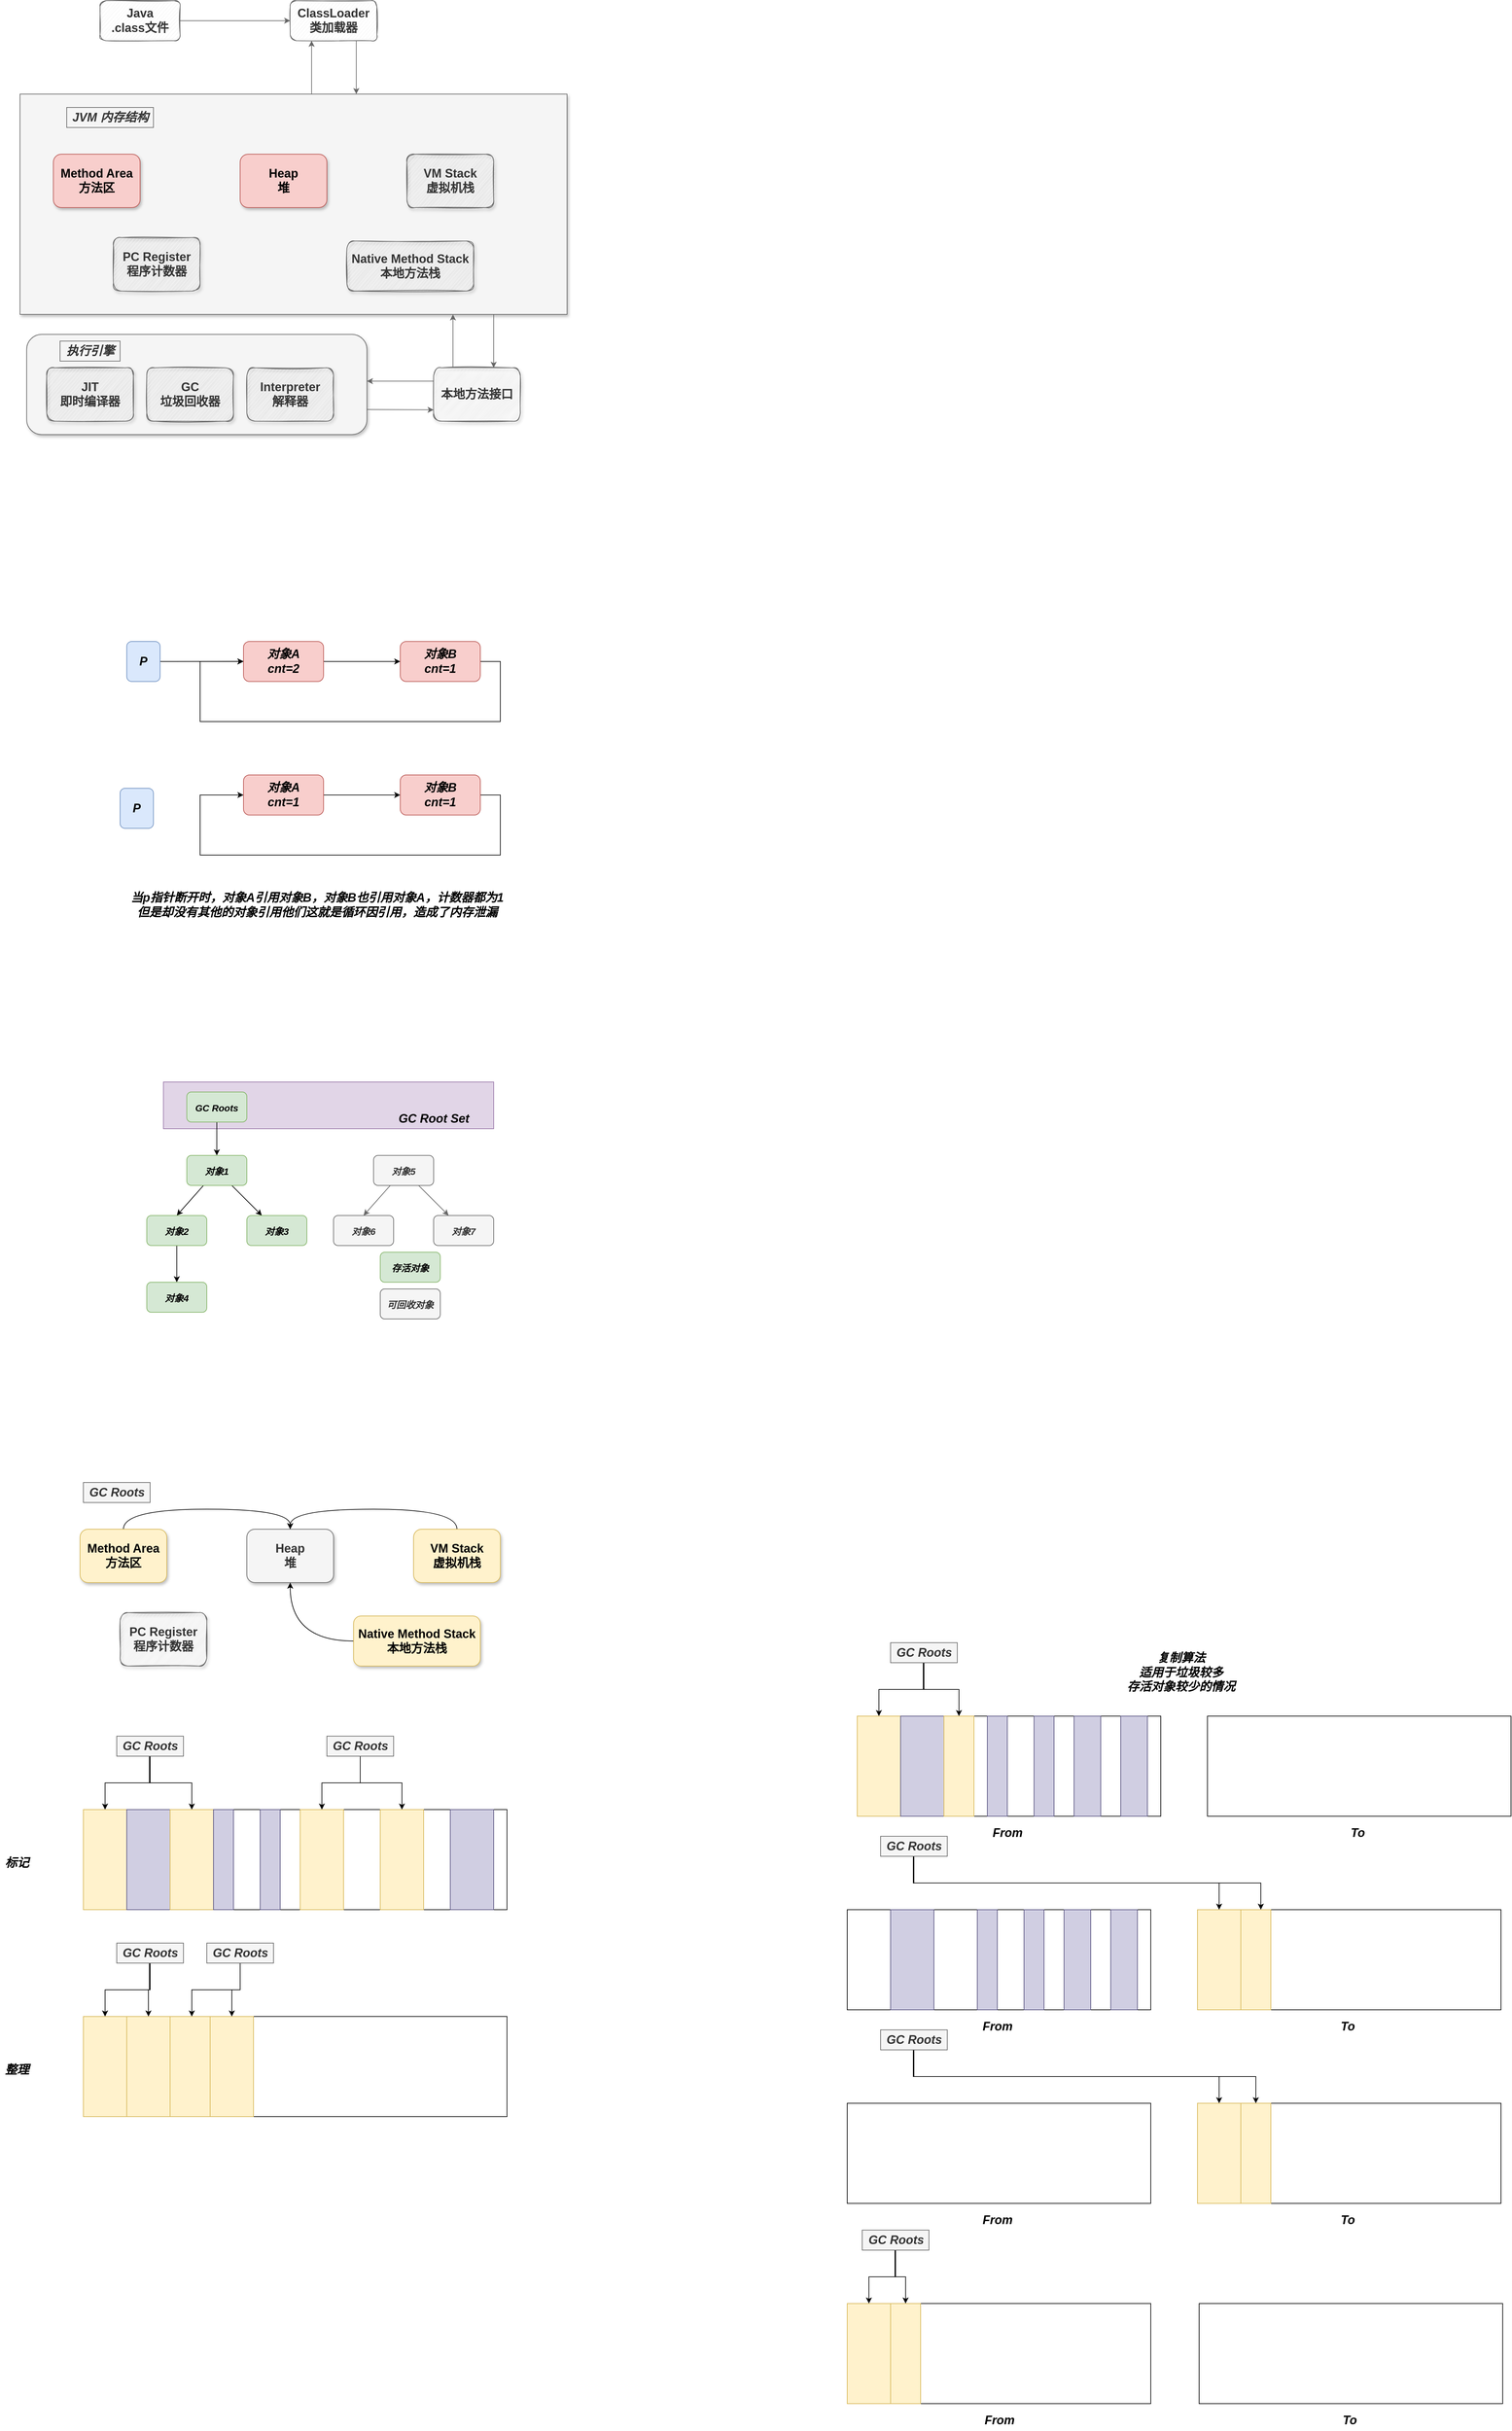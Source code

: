 <mxfile version="19.0.3" type="github">
  <diagram id="8h3l6JmPsTgKqjKdvGu1" name="Page-1">
    <mxGraphModel dx="3160" dy="1693" grid="1" gridSize="10" guides="1" tooltips="1" connect="1" arrows="1" fold="1" page="1" pageScale="1" pageWidth="2339" pageHeight="3300" math="0" shadow="0">
      <root>
        <mxCell id="0" />
        <mxCell id="1" parent="0" />
        <mxCell id="deBcPr4J8Tzdj9g3bw6M-156" value="" style="rounded=0;whiteSpace=wrap;html=1;sketch=0;fontSize=14;" vertex="1" parent="1">
          <mxGeometry x="1955" y="2940" width="455" height="150" as="geometry" />
        </mxCell>
        <mxCell id="ZQUlif8Db56IZMJPdO7F-18" style="edgeStyle=orthogonalEdgeStyle;rounded=0;orthogonalLoop=1;jettySize=auto;html=1;fontSize=18;fillColor=#f5f5f5;strokeColor=#666666;" parent="1" source="ZQUlif8Db56IZMJPdO7F-1" target="ZQUlif8Db56IZMJPdO7F-3" edge="1">
          <mxGeometry relative="1" as="geometry" />
        </mxCell>
        <mxCell id="ZQUlif8Db56IZMJPdO7F-1" value="&lt;b&gt;&lt;font style=&quot;font-size: 18px;&quot;&gt;Java&lt;br&gt;.class文件&lt;/font&gt;&lt;/b&gt;" style="rounded=1;whiteSpace=wrap;html=1;fillColor=#f5f5f5;strokeColor=#666666;sketch=1;fontColor=#333333;" parent="1" vertex="1">
          <mxGeometry x="310" y="80" width="120" height="60" as="geometry" />
        </mxCell>
        <mxCell id="ZQUlif8Db56IZMJPdO7F-3" value="&lt;b&gt;ClassLoader&lt;br&gt;类加载器&lt;/b&gt;" style="rounded=1;whiteSpace=wrap;html=1;sketch=1;fontSize=18;fillColor=#f5f5f5;strokeColor=#666666;fontColor=#333333;" parent="1" vertex="1">
          <mxGeometry x="595" y="80" width="130" height="60" as="geometry" />
        </mxCell>
        <mxCell id="ZQUlif8Db56IZMJPdO7F-5" value="" style="rounded=0;whiteSpace=wrap;html=1;sketch=0;fontSize=18;shadow=1;fillColor=#f5f5f5;strokeColor=#666666;fontColor=#333333;" parent="1" vertex="1">
          <mxGeometry x="190" y="220" width="820" height="330" as="geometry" />
        </mxCell>
        <mxCell id="ZQUlif8Db56IZMJPdO7F-7" value="&lt;b&gt;Method Area&lt;br&gt;方法区&lt;/b&gt;" style="rounded=1;whiteSpace=wrap;html=1;shadow=1;sketch=0;fontSize=18;fillColor=#f8cecc;strokeColor=#b85450;" parent="1" vertex="1">
          <mxGeometry x="240" y="310" width="130" height="80" as="geometry" />
        </mxCell>
        <mxCell id="ZQUlif8Db56IZMJPdO7F-8" value="&lt;b&gt;Heap&lt;br&gt;堆&lt;/b&gt;" style="rounded=1;whiteSpace=wrap;html=1;shadow=1;sketch=0;fontSize=18;fillColor=#f8cecc;strokeColor=#b85450;" parent="1" vertex="1">
          <mxGeometry x="520" y="310" width="130" height="80" as="geometry" />
        </mxCell>
        <mxCell id="ZQUlif8Db56IZMJPdO7F-9" value="&lt;b&gt;VM Stack&lt;br&gt;虚拟机栈&lt;/b&gt;" style="rounded=1;whiteSpace=wrap;html=1;shadow=1;sketch=1;fontSize=18;fillColor=#f5f5f5;strokeColor=#666666;fontColor=#333333;" parent="1" vertex="1">
          <mxGeometry x="770" y="310" width="130" height="80" as="geometry" />
        </mxCell>
        <mxCell id="ZQUlif8Db56IZMJPdO7F-10" value="&lt;b&gt;Native Method Stack&lt;br&gt;本地方法栈&lt;/b&gt;" style="rounded=1;whiteSpace=wrap;html=1;shadow=1;sketch=1;fontSize=18;fillColor=#f5f5f5;strokeColor=#666666;fontColor=#333333;" parent="1" vertex="1">
          <mxGeometry x="680" y="440" width="190" height="75" as="geometry" />
        </mxCell>
        <mxCell id="ZQUlif8Db56IZMJPdO7F-11" value="&lt;b&gt;PC Register&lt;br&gt;程序计数器&lt;/b&gt;" style="rounded=1;whiteSpace=wrap;html=1;shadow=1;sketch=1;fontSize=18;fillColor=#f5f5f5;strokeColor=#666666;fontColor=#333333;" parent="1" vertex="1">
          <mxGeometry x="330" y="435" width="130" height="80" as="geometry" />
        </mxCell>
        <mxCell id="ZQUlif8Db56IZMJPdO7F-12" value="&lt;b&gt;&lt;i&gt;JVM 内存结构&lt;/i&gt;&lt;/b&gt;" style="text;html=1;align=center;verticalAlign=middle;resizable=0;points=[];autosize=1;strokeColor=#666666;fillColor=#f5f5f5;fontSize=18;fontColor=#333333;" parent="1" vertex="1">
          <mxGeometry x="260" y="240" width="130" height="30" as="geometry" />
        </mxCell>
        <mxCell id="ZQUlif8Db56IZMJPdO7F-19" value="" style="rounded=1;whiteSpace=wrap;html=1;shadow=1;sketch=0;fontSize=18;fillColor=#f5f5f5;strokeColor=#666666;fontColor=#333333;" parent="1" vertex="1">
          <mxGeometry x="200" y="580" width="510" height="150" as="geometry" />
        </mxCell>
        <mxCell id="ZQUlif8Db56IZMJPdO7F-20" value="&lt;b&gt;JIT&lt;br&gt;即时编译器&lt;/b&gt;" style="rounded=1;whiteSpace=wrap;html=1;shadow=1;sketch=1;fontSize=18;fillColor=#f5f5f5;strokeColor=#666666;fontColor=#333333;" parent="1" vertex="1">
          <mxGeometry x="230" y="630" width="130" height="80" as="geometry" />
        </mxCell>
        <mxCell id="ZQUlif8Db56IZMJPdO7F-21" value="&lt;b&gt;GC&lt;br&gt;垃圾回收器&lt;/b&gt;" style="rounded=1;whiteSpace=wrap;html=1;shadow=1;sketch=1;fontSize=18;fillColor=#f5f5f5;strokeColor=#666666;fontColor=#333333;" parent="1" vertex="1">
          <mxGeometry x="380" y="630" width="130" height="80" as="geometry" />
        </mxCell>
        <mxCell id="ZQUlif8Db56IZMJPdO7F-22" value="&lt;b&gt;Interpreter&lt;br&gt;解释器&lt;/b&gt;" style="rounded=1;whiteSpace=wrap;html=1;shadow=1;sketch=1;fontSize=18;fillColor=#f5f5f5;strokeColor=#666666;fontColor=#333333;" parent="1" vertex="1">
          <mxGeometry x="530" y="630" width="130" height="80" as="geometry" />
        </mxCell>
        <mxCell id="ZQUlif8Db56IZMJPdO7F-24" value="&lt;b&gt;&lt;i&gt;执行引擎&lt;/i&gt;&lt;/b&gt;" style="text;html=1;align=center;verticalAlign=middle;resizable=0;points=[];autosize=1;strokeColor=#666666;fillColor=#f5f5f5;fontSize=18;fontColor=#333333;" parent="1" vertex="1">
          <mxGeometry x="250" y="590" width="90" height="30" as="geometry" />
        </mxCell>
        <mxCell id="ZQUlif8Db56IZMJPdO7F-25" value="&lt;b&gt;本地方法接口&lt;/b&gt;" style="rounded=1;whiteSpace=wrap;html=1;shadow=1;sketch=1;fontSize=18;fillColor=#f5f5f5;strokeColor=#666666;fontColor=#333333;" parent="1" vertex="1">
          <mxGeometry x="810" y="630" width="130" height="80" as="geometry" />
        </mxCell>
        <mxCell id="ZQUlif8Db56IZMJPdO7F-28" value="" style="endArrow=classic;html=1;rounded=0;fontSize=18;fillColor=#f5f5f5;strokeColor=#666666;" parent="1" edge="1">
          <mxGeometry width="50" height="50" relative="1" as="geometry">
            <mxPoint x="839" y="630" as="sourcePoint" />
            <mxPoint x="839" y="550" as="targetPoint" />
          </mxGeometry>
        </mxCell>
        <mxCell id="ZQUlif8Db56IZMJPdO7F-29" value="" style="endArrow=none;html=1;rounded=0;fontSize=18;startArrow=classic;startFill=1;endFill=0;fillColor=#f5f5f5;strokeColor=#666666;" parent="1" edge="1">
          <mxGeometry width="50" height="50" relative="1" as="geometry">
            <mxPoint x="900" y="630" as="sourcePoint" />
            <mxPoint x="900" y="550" as="targetPoint" />
          </mxGeometry>
        </mxCell>
        <mxCell id="ZQUlif8Db56IZMJPdO7F-32" value="" style="endArrow=classic;html=1;rounded=0;fontSize=18;fillColor=#f5f5f5;strokeColor=#666666;" parent="1" edge="1">
          <mxGeometry width="50" height="50" relative="1" as="geometry">
            <mxPoint x="627.09" y="220" as="sourcePoint" />
            <mxPoint x="627.09" y="140" as="targetPoint" />
          </mxGeometry>
        </mxCell>
        <mxCell id="ZQUlif8Db56IZMJPdO7F-33" value="" style="endArrow=none;html=1;rounded=0;fontSize=18;startArrow=classic;startFill=1;endFill=0;fillColor=#f5f5f5;strokeColor=#666666;" parent="1" edge="1">
          <mxGeometry width="50" height="50" relative="1" as="geometry">
            <mxPoint x="694.09" y="220" as="sourcePoint" />
            <mxPoint x="694.09" y="140" as="targetPoint" />
          </mxGeometry>
        </mxCell>
        <mxCell id="ZQUlif8Db56IZMJPdO7F-34" value="" style="endArrow=classic;html=1;rounded=0;fontSize=18;exitX=0;exitY=0.25;exitDx=0;exitDy=0;fillColor=#f5f5f5;strokeColor=#666666;" parent="1" source="ZQUlif8Db56IZMJPdO7F-25" edge="1">
          <mxGeometry width="50" height="50" relative="1" as="geometry">
            <mxPoint x="789" y="650" as="sourcePoint" />
            <mxPoint x="710" y="650" as="targetPoint" />
          </mxGeometry>
        </mxCell>
        <mxCell id="ZQUlif8Db56IZMJPdO7F-35" value="" style="endArrow=none;html=1;rounded=0;fontSize=18;startArrow=classic;startFill=1;endFill=0;entryX=1;entryY=0.75;entryDx=0;entryDy=0;fillColor=#f5f5f5;strokeColor=#666666;" parent="1" target="ZQUlif8Db56IZMJPdO7F-19" edge="1">
          <mxGeometry width="50" height="50" relative="1" as="geometry">
            <mxPoint x="810" y="693" as="sourcePoint" />
            <mxPoint x="770" y="710" as="targetPoint" />
          </mxGeometry>
        </mxCell>
        <mxCell id="deBcPr4J8Tzdj9g3bw6M-3" style="edgeStyle=orthogonalEdgeStyle;rounded=0;orthogonalLoop=1;jettySize=auto;html=1;fontSize=18;" edge="1" parent="1" source="deBcPr4J8Tzdj9g3bw6M-1" target="deBcPr4J8Tzdj9g3bw6M-2">
          <mxGeometry relative="1" as="geometry" />
        </mxCell>
        <mxCell id="deBcPr4J8Tzdj9g3bw6M-1" value="&lt;b&gt;&lt;i&gt;&lt;font style=&quot;font-size: 18px;&quot;&gt;对象A&lt;br&gt;cnt=2&lt;br&gt;&lt;/font&gt;&lt;/i&gt;&lt;/b&gt;" style="rounded=1;whiteSpace=wrap;html=1;sketch=0;fillColor=#f8cecc;strokeColor=#b85450;" vertex="1" parent="1">
          <mxGeometry x="525" y="1040" width="120" height="60" as="geometry" />
        </mxCell>
        <mxCell id="deBcPr4J8Tzdj9g3bw6M-5" style="edgeStyle=orthogonalEdgeStyle;rounded=0;orthogonalLoop=1;jettySize=auto;html=1;entryX=0;entryY=0.5;entryDx=0;entryDy=0;fontSize=18;" edge="1" parent="1" source="deBcPr4J8Tzdj9g3bw6M-2" target="deBcPr4J8Tzdj9g3bw6M-1">
          <mxGeometry relative="1" as="geometry">
            <Array as="points">
              <mxPoint x="910" y="1070" />
              <mxPoint x="910" y="1160" />
              <mxPoint x="460" y="1160" />
              <mxPoint x="460" y="1070" />
            </Array>
          </mxGeometry>
        </mxCell>
        <mxCell id="deBcPr4J8Tzdj9g3bw6M-2" value="&lt;b&gt;&lt;i&gt;&lt;font style=&quot;font-size: 18px;&quot;&gt;对象B&lt;br&gt;cnt=1&lt;br&gt;&lt;/font&gt;&lt;/i&gt;&lt;/b&gt;" style="rounded=1;whiteSpace=wrap;html=1;sketch=0;fillColor=#f8cecc;strokeColor=#b85450;" vertex="1" parent="1">
          <mxGeometry x="760" y="1040" width="120" height="60" as="geometry" />
        </mxCell>
        <mxCell id="deBcPr4J8Tzdj9g3bw6M-6" value="" style="endArrow=classic;html=1;rounded=0;fontSize=18;" edge="1" parent="1">
          <mxGeometry width="50" height="50" relative="1" as="geometry">
            <mxPoint x="400" y="1070" as="sourcePoint" />
            <mxPoint x="525" y="1069.9" as="targetPoint" />
          </mxGeometry>
        </mxCell>
        <mxCell id="deBcPr4J8Tzdj9g3bw6M-7" value="&lt;b&gt;&lt;i&gt;P&lt;/i&gt;&lt;/b&gt;" style="rounded=1;whiteSpace=wrap;html=1;sketch=0;fontSize=18;fillColor=#dae8fc;strokeColor=#6c8ebf;" vertex="1" parent="1">
          <mxGeometry x="350" y="1040" width="50" height="60" as="geometry" />
        </mxCell>
        <mxCell id="deBcPr4J8Tzdj9g3bw6M-8" style="edgeStyle=orthogonalEdgeStyle;rounded=0;orthogonalLoop=1;jettySize=auto;html=1;fontSize=18;" edge="1" parent="1" source="deBcPr4J8Tzdj9g3bw6M-9" target="deBcPr4J8Tzdj9g3bw6M-11">
          <mxGeometry relative="1" as="geometry" />
        </mxCell>
        <mxCell id="deBcPr4J8Tzdj9g3bw6M-9" value="&lt;b&gt;&lt;i&gt;&lt;font style=&quot;font-size: 18px;&quot;&gt;对象A&lt;br&gt;cnt=1&lt;br&gt;&lt;/font&gt;&lt;/i&gt;&lt;/b&gt;" style="rounded=1;whiteSpace=wrap;html=1;sketch=0;fillColor=#f8cecc;strokeColor=#b85450;" vertex="1" parent="1">
          <mxGeometry x="525" y="1240" width="120" height="60" as="geometry" />
        </mxCell>
        <mxCell id="deBcPr4J8Tzdj9g3bw6M-10" style="edgeStyle=orthogonalEdgeStyle;rounded=0;orthogonalLoop=1;jettySize=auto;html=1;entryX=0;entryY=0.5;entryDx=0;entryDy=0;fontSize=18;" edge="1" parent="1" source="deBcPr4J8Tzdj9g3bw6M-11" target="deBcPr4J8Tzdj9g3bw6M-9">
          <mxGeometry relative="1" as="geometry">
            <Array as="points">
              <mxPoint x="910" y="1270" />
              <mxPoint x="910" y="1360" />
              <mxPoint x="460" y="1360" />
              <mxPoint x="460" y="1270" />
            </Array>
          </mxGeometry>
        </mxCell>
        <mxCell id="deBcPr4J8Tzdj9g3bw6M-11" value="&lt;b&gt;&lt;i&gt;&lt;font style=&quot;font-size: 18px;&quot;&gt;对象B&lt;br&gt;cnt=1&lt;br&gt;&lt;/font&gt;&lt;/i&gt;&lt;/b&gt;" style="rounded=1;whiteSpace=wrap;html=1;sketch=0;fillColor=#f8cecc;strokeColor=#b85450;" vertex="1" parent="1">
          <mxGeometry x="760" y="1240" width="120" height="60" as="geometry" />
        </mxCell>
        <mxCell id="deBcPr4J8Tzdj9g3bw6M-14" value="&lt;b&gt;&lt;i&gt;P&lt;/i&gt;&lt;/b&gt;" style="rounded=1;whiteSpace=wrap;html=1;sketch=0;fontSize=18;fillColor=#dae8fc;strokeColor=#6c8ebf;" vertex="1" parent="1">
          <mxGeometry x="340" y="1260" width="50" height="60" as="geometry" />
        </mxCell>
        <mxCell id="deBcPr4J8Tzdj9g3bw6M-15" value="&lt;b&gt;&lt;i&gt;当p指针断开时，对象A引用对象B，对象B也引用对象A，计数器都为1 &lt;br&gt;但是却没有其他的对象引用他们这就是循环因引用，造成了内存泄漏&lt;/i&gt;&lt;/b&gt;" style="text;html=1;align=center;verticalAlign=middle;resizable=0;points=[];autosize=1;strokeColor=none;fillColor=none;fontSize=18;" vertex="1" parent="1">
          <mxGeometry x="350" y="1410" width="570" height="50" as="geometry" />
        </mxCell>
        <mxCell id="deBcPr4J8Tzdj9g3bw6M-16" value="" style="rounded=0;whiteSpace=wrap;html=1;sketch=0;fontSize=18;fillColor=#e1d5e7;strokeColor=#9673a6;" vertex="1" parent="1">
          <mxGeometry x="405" y="1700" width="495" height="70" as="geometry" />
        </mxCell>
        <mxCell id="deBcPr4J8Tzdj9g3bw6M-17" value="&lt;b&gt;&lt;i&gt;GC Root Set&lt;/i&gt;&lt;/b&gt;" style="text;html=1;align=center;verticalAlign=middle;resizable=0;points=[];autosize=1;strokeColor=none;fillColor=none;fontSize=18;" vertex="1" parent="1">
          <mxGeometry x="750" y="1740" width="120" height="30" as="geometry" />
        </mxCell>
        <mxCell id="deBcPr4J8Tzdj9g3bw6M-24" value="" style="edgeStyle=orthogonalEdgeStyle;rounded=0;orthogonalLoop=1;jettySize=auto;html=1;fontSize=14;" edge="1" parent="1" source="deBcPr4J8Tzdj9g3bw6M-18" target="deBcPr4J8Tzdj9g3bw6M-20">
          <mxGeometry relative="1" as="geometry" />
        </mxCell>
        <mxCell id="deBcPr4J8Tzdj9g3bw6M-18" value="&lt;b&gt;&lt;i&gt;&lt;font style=&quot;font-size: 14px;&quot;&gt;GC Roots&lt;/font&gt;&lt;/i&gt;&lt;/b&gt;" style="rounded=1;whiteSpace=wrap;html=1;sketch=0;fontSize=18;fillColor=#d5e8d4;strokeColor=#82b366;" vertex="1" parent="1">
          <mxGeometry x="440" y="1715" width="90" height="45" as="geometry" />
        </mxCell>
        <mxCell id="deBcPr4J8Tzdj9g3bw6M-25" style="rounded=0;orthogonalLoop=1;jettySize=auto;html=1;entryX=0.5;entryY=0;entryDx=0;entryDy=0;fontSize=14;" edge="1" parent="1" source="deBcPr4J8Tzdj9g3bw6M-20" target="deBcPr4J8Tzdj9g3bw6M-21">
          <mxGeometry relative="1" as="geometry" />
        </mxCell>
        <mxCell id="deBcPr4J8Tzdj9g3bw6M-26" style="edgeStyle=none;rounded=0;orthogonalLoop=1;jettySize=auto;html=1;entryX=0.25;entryY=0;entryDx=0;entryDy=0;fontSize=14;" edge="1" parent="1" source="deBcPr4J8Tzdj9g3bw6M-20" target="deBcPr4J8Tzdj9g3bw6M-22">
          <mxGeometry relative="1" as="geometry" />
        </mxCell>
        <mxCell id="deBcPr4J8Tzdj9g3bw6M-20" value="&lt;span style=&quot;font-size: 14px;&quot;&gt;&lt;b&gt;&lt;i&gt;对象1&lt;/i&gt;&lt;/b&gt;&lt;/span&gt;" style="rounded=1;whiteSpace=wrap;html=1;sketch=0;fontSize=18;fillColor=#d5e8d4;strokeColor=#82b366;" vertex="1" parent="1">
          <mxGeometry x="440" y="1810" width="90" height="45" as="geometry" />
        </mxCell>
        <mxCell id="deBcPr4J8Tzdj9g3bw6M-27" value="" style="edgeStyle=none;rounded=0;orthogonalLoop=1;jettySize=auto;html=1;fontSize=14;" edge="1" parent="1" source="deBcPr4J8Tzdj9g3bw6M-21" target="deBcPr4J8Tzdj9g3bw6M-23">
          <mxGeometry relative="1" as="geometry" />
        </mxCell>
        <mxCell id="deBcPr4J8Tzdj9g3bw6M-21" value="&lt;span style=&quot;font-size: 14px;&quot;&gt;&lt;b&gt;&lt;i&gt;对象2&lt;/i&gt;&lt;/b&gt;&lt;/span&gt;" style="rounded=1;whiteSpace=wrap;html=1;sketch=0;fontSize=18;fillColor=#d5e8d4;strokeColor=#82b366;" vertex="1" parent="1">
          <mxGeometry x="380" y="1900" width="90" height="45" as="geometry" />
        </mxCell>
        <mxCell id="deBcPr4J8Tzdj9g3bw6M-22" value="&lt;span style=&quot;font-size: 14px;&quot;&gt;&lt;b&gt;&lt;i&gt;对象3&lt;/i&gt;&lt;/b&gt;&lt;/span&gt;" style="rounded=1;whiteSpace=wrap;html=1;sketch=0;fontSize=18;fillColor=#d5e8d4;strokeColor=#82b366;" vertex="1" parent="1">
          <mxGeometry x="530" y="1900" width="90" height="45" as="geometry" />
        </mxCell>
        <mxCell id="deBcPr4J8Tzdj9g3bw6M-23" value="&lt;span style=&quot;font-size: 14px;&quot;&gt;&lt;b&gt;&lt;i&gt;对象4&lt;/i&gt;&lt;/b&gt;&lt;/span&gt;" style="rounded=1;whiteSpace=wrap;html=1;sketch=0;fontSize=18;fillColor=#d5e8d4;strokeColor=#82b366;" vertex="1" parent="1">
          <mxGeometry x="380" y="2000" width="90" height="45" as="geometry" />
        </mxCell>
        <mxCell id="deBcPr4J8Tzdj9g3bw6M-28" style="rounded=0;orthogonalLoop=1;jettySize=auto;html=1;entryX=0.5;entryY=0;entryDx=0;entryDy=0;fontSize=14;fillColor=#f5f5f5;strokeColor=#666666;" edge="1" parent="1" source="deBcPr4J8Tzdj9g3bw6M-30" target="deBcPr4J8Tzdj9g3bw6M-31">
          <mxGeometry relative="1" as="geometry" />
        </mxCell>
        <mxCell id="deBcPr4J8Tzdj9g3bw6M-29" style="edgeStyle=none;rounded=0;orthogonalLoop=1;jettySize=auto;html=1;entryX=0.25;entryY=0;entryDx=0;entryDy=0;fontSize=14;fillColor=#f5f5f5;strokeColor=#666666;" edge="1" parent="1" source="deBcPr4J8Tzdj9g3bw6M-30" target="deBcPr4J8Tzdj9g3bw6M-32">
          <mxGeometry relative="1" as="geometry" />
        </mxCell>
        <mxCell id="deBcPr4J8Tzdj9g3bw6M-30" value="&lt;span style=&quot;font-size: 14px;&quot;&gt;&lt;b&gt;&lt;i&gt;对象5&lt;/i&gt;&lt;/b&gt;&lt;/span&gt;" style="rounded=1;whiteSpace=wrap;html=1;sketch=0;fontSize=18;fillColor=#f5f5f5;strokeColor=#666666;fontColor=#333333;" vertex="1" parent="1">
          <mxGeometry x="720" y="1810" width="90" height="45" as="geometry" />
        </mxCell>
        <mxCell id="deBcPr4J8Tzdj9g3bw6M-31" value="&lt;span style=&quot;font-size: 14px;&quot;&gt;&lt;b&gt;&lt;i&gt;对象6&lt;/i&gt;&lt;/b&gt;&lt;/span&gt;" style="rounded=1;whiteSpace=wrap;html=1;sketch=0;fontSize=18;fillColor=#f5f5f5;strokeColor=#666666;fontColor=#333333;" vertex="1" parent="1">
          <mxGeometry x="660" y="1900" width="90" height="45" as="geometry" />
        </mxCell>
        <mxCell id="deBcPr4J8Tzdj9g3bw6M-32" value="&lt;span style=&quot;font-size: 14px;&quot;&gt;&lt;b&gt;&lt;i&gt;对象7&lt;/i&gt;&lt;/b&gt;&lt;/span&gt;" style="rounded=1;whiteSpace=wrap;html=1;sketch=0;fontSize=18;fillColor=#f5f5f5;strokeColor=#666666;fontColor=#333333;" vertex="1" parent="1">
          <mxGeometry x="810" y="1900" width="90" height="45" as="geometry" />
        </mxCell>
        <mxCell id="deBcPr4J8Tzdj9g3bw6M-33" value="&lt;span style=&quot;font-size: 14px;&quot;&gt;&lt;b&gt;&lt;i&gt;存活对象&lt;/i&gt;&lt;/b&gt;&lt;/span&gt;" style="rounded=1;whiteSpace=wrap;html=1;sketch=0;fontSize=18;fillColor=#d5e8d4;strokeColor=#82b366;" vertex="1" parent="1">
          <mxGeometry x="730" y="1955" width="90" height="45" as="geometry" />
        </mxCell>
        <mxCell id="deBcPr4J8Tzdj9g3bw6M-34" value="&lt;span style=&quot;font-size: 14px;&quot;&gt;&lt;b&gt;&lt;i&gt;可回收对象&lt;/i&gt;&lt;/b&gt;&lt;/span&gt;" style="rounded=1;whiteSpace=wrap;html=1;sketch=0;fontSize=18;fillColor=#f5f5f5;strokeColor=#666666;fontColor=#333333;" vertex="1" parent="1">
          <mxGeometry x="730" y="2010" width="90" height="45" as="geometry" />
        </mxCell>
        <mxCell id="deBcPr4J8Tzdj9g3bw6M-44" style="edgeStyle=orthogonalEdgeStyle;curved=1;rounded=0;orthogonalLoop=1;jettySize=auto;html=1;entryX=0.5;entryY=0;entryDx=0;entryDy=0;fontSize=14;exitX=0.5;exitY=0;exitDx=0;exitDy=0;" edge="1" parent="1" source="deBcPr4J8Tzdj9g3bw6M-36" target="deBcPr4J8Tzdj9g3bw6M-37">
          <mxGeometry relative="1" as="geometry">
            <Array as="points">
              <mxPoint x="345" y="2340" />
              <mxPoint x="595" y="2340" />
            </Array>
          </mxGeometry>
        </mxCell>
        <mxCell id="deBcPr4J8Tzdj9g3bw6M-36" value="&lt;b&gt;Method Area&lt;br&gt;方法区&lt;/b&gt;" style="rounded=1;whiteSpace=wrap;html=1;shadow=1;sketch=0;fontSize=18;fillColor=#fff2cc;strokeColor=#d6b656;" vertex="1" parent="1">
          <mxGeometry x="280" y="2370" width="130" height="80" as="geometry" />
        </mxCell>
        <mxCell id="deBcPr4J8Tzdj9g3bw6M-37" value="&lt;b&gt;Heap&lt;br&gt;堆&lt;/b&gt;" style="rounded=1;whiteSpace=wrap;html=1;shadow=1;sketch=0;fontSize=18;fillColor=#f5f5f5;strokeColor=#666666;fontColor=#333333;" vertex="1" parent="1">
          <mxGeometry x="530" y="2370" width="130" height="80" as="geometry" />
        </mxCell>
        <mxCell id="deBcPr4J8Tzdj9g3bw6M-42" style="edgeStyle=orthogonalEdgeStyle;rounded=0;orthogonalLoop=1;jettySize=auto;html=1;fontSize=14;curved=1;" edge="1" parent="1" source="deBcPr4J8Tzdj9g3bw6M-38" target="deBcPr4J8Tzdj9g3bw6M-37">
          <mxGeometry relative="1" as="geometry">
            <Array as="points">
              <mxPoint x="845" y="2340" />
              <mxPoint x="595" y="2340" />
            </Array>
          </mxGeometry>
        </mxCell>
        <mxCell id="deBcPr4J8Tzdj9g3bw6M-38" value="&lt;b&gt;VM Stack&lt;br&gt;虚拟机栈&lt;/b&gt;" style="rounded=1;whiteSpace=wrap;html=1;shadow=1;sketch=0;fontSize=18;fillColor=#fff2cc;strokeColor=#d6b656;" vertex="1" parent="1">
          <mxGeometry x="780" y="2370" width="130" height="80" as="geometry" />
        </mxCell>
        <mxCell id="deBcPr4J8Tzdj9g3bw6M-45" style="edgeStyle=orthogonalEdgeStyle;curved=1;rounded=0;orthogonalLoop=1;jettySize=auto;html=1;entryX=0.5;entryY=1;entryDx=0;entryDy=0;fontSize=14;" edge="1" parent="1" source="deBcPr4J8Tzdj9g3bw6M-39" target="deBcPr4J8Tzdj9g3bw6M-37">
          <mxGeometry relative="1" as="geometry" />
        </mxCell>
        <mxCell id="deBcPr4J8Tzdj9g3bw6M-39" value="&lt;b&gt;Native Method Stack&lt;br&gt;本地方法栈&lt;/b&gt;" style="rounded=1;whiteSpace=wrap;html=1;shadow=1;sketch=0;fontSize=18;fillColor=#fff2cc;strokeColor=#d6b656;" vertex="1" parent="1">
          <mxGeometry x="690" y="2500" width="190" height="75" as="geometry" />
        </mxCell>
        <mxCell id="deBcPr4J8Tzdj9g3bw6M-40" value="&lt;b&gt;PC Register&lt;br&gt;程序计数器&lt;/b&gt;" style="rounded=1;whiteSpace=wrap;html=1;shadow=1;sketch=1;fontSize=18;fillColor=#f5f5f5;strokeColor=#666666;fontColor=#333333;" vertex="1" parent="1">
          <mxGeometry x="340" y="2495" width="130" height="80" as="geometry" />
        </mxCell>
        <mxCell id="deBcPr4J8Tzdj9g3bw6M-41" value="&lt;b&gt;&lt;i&gt;GC Roots&lt;/i&gt;&lt;/b&gt;" style="text;html=1;align=center;verticalAlign=middle;resizable=0;points=[];autosize=1;strokeColor=#666666;fillColor=#f5f5f5;fontSize=18;fontColor=#333333;" vertex="1" parent="1">
          <mxGeometry x="285" y="2300" width="100" height="30" as="geometry" />
        </mxCell>
        <mxCell id="deBcPr4J8Tzdj9g3bw6M-46" value="" style="rounded=0;whiteSpace=wrap;html=1;sketch=0;fontSize=14;" vertex="1" parent="1">
          <mxGeometry x="285" y="2790" width="635" height="150" as="geometry" />
        </mxCell>
        <mxCell id="deBcPr4J8Tzdj9g3bw6M-48" value="" style="rounded=0;whiteSpace=wrap;html=1;sketch=0;fontSize=14;fillColor=#fff2cc;strokeColor=#d6b656;" vertex="1" parent="1">
          <mxGeometry x="285" y="2790" width="65" height="150" as="geometry" />
        </mxCell>
        <mxCell id="deBcPr4J8Tzdj9g3bw6M-49" value="" style="rounded=0;whiteSpace=wrap;html=1;sketch=0;fontSize=14;fillColor=#d0cee2;strokeColor=#56517e;" vertex="1" parent="1">
          <mxGeometry x="350" y="2790" width="65" height="150" as="geometry" />
        </mxCell>
        <mxCell id="deBcPr4J8Tzdj9g3bw6M-50" value="" style="rounded=0;whiteSpace=wrap;html=1;sketch=0;fontSize=14;fillColor=#fff2cc;strokeColor=#d6b656;" vertex="1" parent="1">
          <mxGeometry x="415" y="2790" width="65" height="150" as="geometry" />
        </mxCell>
        <mxCell id="deBcPr4J8Tzdj9g3bw6M-51" value="" style="rounded=0;whiteSpace=wrap;html=1;sketch=0;fontSize=14;fillColor=#d0cee2;strokeColor=#56517e;" vertex="1" parent="1">
          <mxGeometry x="480" y="2790" width="30" height="150" as="geometry" />
        </mxCell>
        <mxCell id="deBcPr4J8Tzdj9g3bw6M-52" value="" style="rounded=0;whiteSpace=wrap;html=1;sketch=0;fontSize=14;fillColor=#d0cee2;strokeColor=#56517e;" vertex="1" parent="1">
          <mxGeometry x="550" y="2790" width="30" height="150" as="geometry" />
        </mxCell>
        <mxCell id="deBcPr4J8Tzdj9g3bw6M-53" value="" style="rounded=0;whiteSpace=wrap;html=1;sketch=0;fontSize=14;fillColor=#fff2cc;strokeColor=#d6b656;" vertex="1" parent="1">
          <mxGeometry x="610" y="2790" width="65" height="150" as="geometry" />
        </mxCell>
        <mxCell id="deBcPr4J8Tzdj9g3bw6M-54" value="" style="rounded=0;whiteSpace=wrap;html=1;sketch=0;fontSize=14;fillColor=#fff2cc;strokeColor=#d6b656;" vertex="1" parent="1">
          <mxGeometry x="730" y="2790" width="65" height="150" as="geometry" />
        </mxCell>
        <mxCell id="deBcPr4J8Tzdj9g3bw6M-55" value="" style="rounded=0;whiteSpace=wrap;html=1;sketch=0;fontSize=14;fillColor=#d0cee2;strokeColor=#56517e;" vertex="1" parent="1">
          <mxGeometry x="835" y="2790" width="65" height="150" as="geometry" />
        </mxCell>
        <mxCell id="deBcPr4J8Tzdj9g3bw6M-59" style="edgeStyle=orthogonalEdgeStyle;rounded=0;orthogonalLoop=1;jettySize=auto;html=1;entryX=0.5;entryY=0;entryDx=0;entryDy=0;fontSize=14;exitX=0.49;exitY=1;exitDx=0;exitDy=0;exitPerimeter=0;" edge="1" parent="1" source="deBcPr4J8Tzdj9g3bw6M-57" target="deBcPr4J8Tzdj9g3bw6M-48">
          <mxGeometry relative="1" as="geometry" />
        </mxCell>
        <mxCell id="deBcPr4J8Tzdj9g3bw6M-60" style="edgeStyle=orthogonalEdgeStyle;rounded=0;orthogonalLoop=1;jettySize=auto;html=1;entryX=0.5;entryY=0;entryDx=0;entryDy=0;fontSize=14;" edge="1" parent="1" source="deBcPr4J8Tzdj9g3bw6M-57" target="deBcPr4J8Tzdj9g3bw6M-50">
          <mxGeometry relative="1" as="geometry" />
        </mxCell>
        <mxCell id="deBcPr4J8Tzdj9g3bw6M-57" value="&lt;b&gt;&lt;i&gt;GC Roots&lt;/i&gt;&lt;/b&gt;" style="text;html=1;align=center;verticalAlign=middle;resizable=0;points=[];autosize=1;strokeColor=#666666;fillColor=#f5f5f5;fontSize=18;fontColor=#333333;" vertex="1" parent="1">
          <mxGeometry x="335" y="2680" width="100" height="30" as="geometry" />
        </mxCell>
        <mxCell id="deBcPr4J8Tzdj9g3bw6M-61" style="edgeStyle=orthogonalEdgeStyle;rounded=0;orthogonalLoop=1;jettySize=auto;html=1;entryX=0.5;entryY=0;entryDx=0;entryDy=0;fontSize=14;" edge="1" parent="1" source="deBcPr4J8Tzdj9g3bw6M-58" target="deBcPr4J8Tzdj9g3bw6M-53">
          <mxGeometry relative="1" as="geometry" />
        </mxCell>
        <mxCell id="deBcPr4J8Tzdj9g3bw6M-62" style="edgeStyle=orthogonalEdgeStyle;rounded=0;orthogonalLoop=1;jettySize=auto;html=1;entryX=0.5;entryY=0;entryDx=0;entryDy=0;fontSize=14;" edge="1" parent="1" source="deBcPr4J8Tzdj9g3bw6M-58" target="deBcPr4J8Tzdj9g3bw6M-54">
          <mxGeometry relative="1" as="geometry" />
        </mxCell>
        <mxCell id="deBcPr4J8Tzdj9g3bw6M-58" value="&lt;b&gt;&lt;i&gt;GC Roots&lt;/i&gt;&lt;/b&gt;" style="text;html=1;align=center;verticalAlign=middle;resizable=0;points=[];autosize=1;strokeColor=#666666;fillColor=#f5f5f5;fontSize=18;fontColor=#333333;" vertex="1" parent="1">
          <mxGeometry x="650" y="2680" width="100" height="30" as="geometry" />
        </mxCell>
        <mxCell id="deBcPr4J8Tzdj9g3bw6M-63" value="&lt;font style=&quot;font-size: 18px;&quot;&gt;&lt;b&gt;&lt;i&gt;标记&lt;/i&gt;&lt;/b&gt;&lt;/font&gt;" style="text;html=1;align=center;verticalAlign=middle;resizable=0;points=[];autosize=1;strokeColor=none;fillColor=none;fontSize=14;" vertex="1" parent="1">
          <mxGeometry x="160" y="2860" width="50" height="20" as="geometry" />
        </mxCell>
        <mxCell id="deBcPr4J8Tzdj9g3bw6M-64" value="" style="rounded=0;whiteSpace=wrap;html=1;sketch=0;fontSize=14;" vertex="1" parent="1">
          <mxGeometry x="285" y="3100" width="635" height="150" as="geometry" />
        </mxCell>
        <mxCell id="deBcPr4J8Tzdj9g3bw6M-65" value="" style="rounded=0;whiteSpace=wrap;html=1;sketch=0;fontSize=14;fillColor=#fff2cc;strokeColor=#d6b656;" vertex="1" parent="1">
          <mxGeometry x="285" y="3100" width="65" height="150" as="geometry" />
        </mxCell>
        <mxCell id="deBcPr4J8Tzdj9g3bw6M-67" value="" style="rounded=0;whiteSpace=wrap;html=1;sketch=0;fontSize=14;fillColor=#fff2cc;strokeColor=#d6b656;" vertex="1" parent="1">
          <mxGeometry x="350" y="3100" width="65" height="150" as="geometry" />
        </mxCell>
        <mxCell id="deBcPr4J8Tzdj9g3bw6M-70" value="" style="rounded=0;whiteSpace=wrap;html=1;sketch=0;fontSize=14;fillColor=#fff2cc;strokeColor=#d6b656;" vertex="1" parent="1">
          <mxGeometry x="415" y="3100" width="65" height="150" as="geometry" />
        </mxCell>
        <mxCell id="deBcPr4J8Tzdj9g3bw6M-71" value="" style="rounded=0;whiteSpace=wrap;html=1;sketch=0;fontSize=14;fillColor=#fff2cc;strokeColor=#d6b656;" vertex="1" parent="1">
          <mxGeometry x="475" y="3100" width="65" height="150" as="geometry" />
        </mxCell>
        <mxCell id="deBcPr4J8Tzdj9g3bw6M-73" style="edgeStyle=orthogonalEdgeStyle;rounded=0;orthogonalLoop=1;jettySize=auto;html=1;entryX=0.5;entryY=0;entryDx=0;entryDy=0;fontSize=14;exitX=0.49;exitY=1;exitDx=0;exitDy=0;exitPerimeter=0;" edge="1" parent="1" source="deBcPr4J8Tzdj9g3bw6M-75" target="deBcPr4J8Tzdj9g3bw6M-65">
          <mxGeometry relative="1" as="geometry" />
        </mxCell>
        <mxCell id="deBcPr4J8Tzdj9g3bw6M-74" style="edgeStyle=orthogonalEdgeStyle;rounded=0;orthogonalLoop=1;jettySize=auto;html=1;entryX=0.5;entryY=0;entryDx=0;entryDy=0;fontSize=14;" edge="1" parent="1" source="deBcPr4J8Tzdj9g3bw6M-75" target="deBcPr4J8Tzdj9g3bw6M-67">
          <mxGeometry relative="1" as="geometry" />
        </mxCell>
        <mxCell id="deBcPr4J8Tzdj9g3bw6M-75" value="&lt;b&gt;&lt;i&gt;GC Roots&lt;/i&gt;&lt;/b&gt;" style="text;html=1;align=center;verticalAlign=middle;resizable=0;points=[];autosize=1;strokeColor=#666666;fillColor=#f5f5f5;fontSize=18;fontColor=#333333;" vertex="1" parent="1">
          <mxGeometry x="335" y="2990" width="100" height="30" as="geometry" />
        </mxCell>
        <mxCell id="deBcPr4J8Tzdj9g3bw6M-76" style="edgeStyle=orthogonalEdgeStyle;rounded=0;orthogonalLoop=1;jettySize=auto;html=1;entryX=0.5;entryY=0;entryDx=0;entryDy=0;fontSize=14;" edge="1" parent="1" source="deBcPr4J8Tzdj9g3bw6M-78" target="deBcPr4J8Tzdj9g3bw6M-70">
          <mxGeometry relative="1" as="geometry" />
        </mxCell>
        <mxCell id="deBcPr4J8Tzdj9g3bw6M-77" style="edgeStyle=orthogonalEdgeStyle;rounded=0;orthogonalLoop=1;jettySize=auto;html=1;entryX=0.5;entryY=0;entryDx=0;entryDy=0;fontSize=14;" edge="1" parent="1" source="deBcPr4J8Tzdj9g3bw6M-78" target="deBcPr4J8Tzdj9g3bw6M-71">
          <mxGeometry relative="1" as="geometry" />
        </mxCell>
        <mxCell id="deBcPr4J8Tzdj9g3bw6M-78" value="&lt;b&gt;&lt;i&gt;GC Roots&lt;/i&gt;&lt;/b&gt;" style="text;html=1;align=center;verticalAlign=middle;resizable=0;points=[];autosize=1;strokeColor=#666666;fillColor=#f5f5f5;fontSize=18;fontColor=#333333;" vertex="1" parent="1">
          <mxGeometry x="470" y="2990" width="100" height="30" as="geometry" />
        </mxCell>
        <mxCell id="deBcPr4J8Tzdj9g3bw6M-79" value="&lt;span style=&quot;font-size: 18px;&quot;&gt;&lt;b&gt;&lt;i&gt;整理&lt;/i&gt;&lt;/b&gt;&lt;/span&gt;" style="text;html=1;align=center;verticalAlign=middle;resizable=0;points=[];autosize=1;strokeColor=none;fillColor=none;fontSize=14;" vertex="1" parent="1">
          <mxGeometry x="160" y="3170" width="50" height="20" as="geometry" />
        </mxCell>
        <mxCell id="deBcPr4J8Tzdj9g3bw6M-80" value="" style="rounded=0;whiteSpace=wrap;html=1;sketch=0;fontSize=14;" vertex="1" parent="1">
          <mxGeometry x="1445" y="2650" width="455" height="150" as="geometry" />
        </mxCell>
        <mxCell id="deBcPr4J8Tzdj9g3bw6M-81" value="" style="rounded=0;whiteSpace=wrap;html=1;sketch=0;fontSize=14;fillColor=#fff2cc;strokeColor=#d6b656;" vertex="1" parent="1">
          <mxGeometry x="1445" y="2650" width="65" height="150" as="geometry" />
        </mxCell>
        <mxCell id="deBcPr4J8Tzdj9g3bw6M-82" value="" style="rounded=0;whiteSpace=wrap;html=1;sketch=0;fontSize=14;fillColor=#d0cee2;strokeColor=#56517e;" vertex="1" parent="1">
          <mxGeometry x="1510" y="2650" width="65" height="150" as="geometry" />
        </mxCell>
        <mxCell id="deBcPr4J8Tzdj9g3bw6M-83" value="" style="rounded=0;whiteSpace=wrap;html=1;sketch=0;fontSize=14;fillColor=#fff2cc;strokeColor=#d6b656;" vertex="1" parent="1">
          <mxGeometry x="1575" y="2650" width="45" height="150" as="geometry" />
        </mxCell>
        <mxCell id="deBcPr4J8Tzdj9g3bw6M-84" value="" style="rounded=0;whiteSpace=wrap;html=1;sketch=0;fontSize=14;fillColor=#d0cee2;strokeColor=#56517e;" vertex="1" parent="1">
          <mxGeometry x="1640" y="2650" width="30" height="150" as="geometry" />
        </mxCell>
        <mxCell id="deBcPr4J8Tzdj9g3bw6M-85" value="" style="rounded=0;whiteSpace=wrap;html=1;sketch=0;fontSize=14;fillColor=#d0cee2;strokeColor=#56517e;" vertex="1" parent="1">
          <mxGeometry x="1710" y="2650" width="30" height="150" as="geometry" />
        </mxCell>
        <mxCell id="deBcPr4J8Tzdj9g3bw6M-86" value="" style="rounded=0;whiteSpace=wrap;html=1;sketch=0;fontSize=14;fillColor=#d0cee2;strokeColor=#56517e;" vertex="1" parent="1">
          <mxGeometry x="1770" y="2650" width="40" height="150" as="geometry" />
        </mxCell>
        <mxCell id="deBcPr4J8Tzdj9g3bw6M-89" style="edgeStyle=orthogonalEdgeStyle;rounded=0;orthogonalLoop=1;jettySize=auto;html=1;entryX=0.5;entryY=0;entryDx=0;entryDy=0;fontSize=14;exitX=0.49;exitY=1;exitDx=0;exitDy=0;exitPerimeter=0;" edge="1" parent="1" source="deBcPr4J8Tzdj9g3bw6M-91" target="deBcPr4J8Tzdj9g3bw6M-81">
          <mxGeometry relative="1" as="geometry" />
        </mxCell>
        <mxCell id="deBcPr4J8Tzdj9g3bw6M-90" style="edgeStyle=orthogonalEdgeStyle;rounded=0;orthogonalLoop=1;jettySize=auto;html=1;entryX=0.5;entryY=0;entryDx=0;entryDy=0;fontSize=14;" edge="1" parent="1" source="deBcPr4J8Tzdj9g3bw6M-91" target="deBcPr4J8Tzdj9g3bw6M-83">
          <mxGeometry relative="1" as="geometry" />
        </mxCell>
        <mxCell id="deBcPr4J8Tzdj9g3bw6M-91" value="&lt;b&gt;&lt;i&gt;GC Roots&lt;/i&gt;&lt;/b&gt;" style="text;html=1;align=center;verticalAlign=middle;resizable=0;points=[];autosize=1;strokeColor=#666666;fillColor=#f5f5f5;fontSize=18;fontColor=#333333;" vertex="1" parent="1">
          <mxGeometry x="1495" y="2540" width="100" height="30" as="geometry" />
        </mxCell>
        <mxCell id="deBcPr4J8Tzdj9g3bw6M-108" value="&lt;b&gt;&lt;i&gt;复制算法&lt;br&gt;适用于垃圾较多&lt;br&gt;存活对象较少的情况&lt;br&gt;&lt;/i&gt;&lt;/b&gt;" style="text;html=1;align=center;verticalAlign=middle;resizable=0;points=[];autosize=1;strokeColor=none;fillColor=none;fontSize=18;" vertex="1" parent="1">
          <mxGeometry x="1840" y="2550" width="180" height="70" as="geometry" />
        </mxCell>
        <mxCell id="deBcPr4J8Tzdj9g3bw6M-121" value="" style="rounded=0;whiteSpace=wrap;html=1;sketch=0;fontSize=14;fillColor=#d0cee2;strokeColor=#56517e;" vertex="1" parent="1">
          <mxGeometry x="1840" y="2650" width="40" height="150" as="geometry" />
        </mxCell>
        <mxCell id="deBcPr4J8Tzdj9g3bw6M-134" value="" style="rounded=0;whiteSpace=wrap;html=1;sketch=0;fontSize=14;" vertex="1" parent="1">
          <mxGeometry x="1970" y="2650" width="455" height="150" as="geometry" />
        </mxCell>
        <mxCell id="deBcPr4J8Tzdj9g3bw6M-142" value="&lt;b&gt;&lt;i&gt;From&lt;/i&gt;&lt;/b&gt;" style="text;html=1;align=center;verticalAlign=middle;resizable=0;points=[];autosize=1;strokeColor=none;fillColor=none;fontSize=18;" vertex="1" parent="1">
          <mxGeometry x="1640" y="2810" width="60" height="30" as="geometry" />
        </mxCell>
        <mxCell id="deBcPr4J8Tzdj9g3bw6M-143" value="&lt;b&gt;&lt;i&gt;To&lt;/i&gt;&lt;/b&gt;" style="text;html=1;align=center;verticalAlign=middle;resizable=0;points=[];autosize=1;strokeColor=none;fillColor=none;fontSize=18;" vertex="1" parent="1">
          <mxGeometry x="2175" y="2810" width="40" height="30" as="geometry" />
        </mxCell>
        <mxCell id="deBcPr4J8Tzdj9g3bw6M-144" value="" style="rounded=0;whiteSpace=wrap;html=1;sketch=0;fontSize=14;" vertex="1" parent="1">
          <mxGeometry x="1430" y="2940" width="455" height="150" as="geometry" />
        </mxCell>
        <mxCell id="deBcPr4J8Tzdj9g3bw6M-145" value="" style="rounded=0;whiteSpace=wrap;html=1;sketch=0;fontSize=14;fillColor=#fff2cc;strokeColor=#d6b656;" vertex="1" parent="1">
          <mxGeometry x="1955" y="2940" width="65" height="150" as="geometry" />
        </mxCell>
        <mxCell id="deBcPr4J8Tzdj9g3bw6M-146" value="" style="rounded=0;whiteSpace=wrap;html=1;sketch=0;fontSize=14;fillColor=#d0cee2;strokeColor=#56517e;" vertex="1" parent="1">
          <mxGeometry x="1495" y="2940" width="65" height="150" as="geometry" />
        </mxCell>
        <mxCell id="deBcPr4J8Tzdj9g3bw6M-147" value="" style="rounded=0;whiteSpace=wrap;html=1;sketch=0;fontSize=14;fillColor=#fff2cc;strokeColor=#d6b656;" vertex="1" parent="1">
          <mxGeometry x="2020" y="2940" width="45" height="150" as="geometry" />
        </mxCell>
        <mxCell id="deBcPr4J8Tzdj9g3bw6M-148" value="" style="rounded=0;whiteSpace=wrap;html=1;sketch=0;fontSize=14;fillColor=#d0cee2;strokeColor=#56517e;" vertex="1" parent="1">
          <mxGeometry x="1625" y="2940" width="30" height="150" as="geometry" />
        </mxCell>
        <mxCell id="deBcPr4J8Tzdj9g3bw6M-149" value="" style="rounded=0;whiteSpace=wrap;html=1;sketch=0;fontSize=14;fillColor=#d0cee2;strokeColor=#56517e;" vertex="1" parent="1">
          <mxGeometry x="1695" y="2940" width="30" height="150" as="geometry" />
        </mxCell>
        <mxCell id="deBcPr4J8Tzdj9g3bw6M-150" value="" style="rounded=0;whiteSpace=wrap;html=1;sketch=0;fontSize=14;fillColor=#d0cee2;strokeColor=#56517e;" vertex="1" parent="1">
          <mxGeometry x="1755" y="2940" width="40" height="150" as="geometry" />
        </mxCell>
        <mxCell id="deBcPr4J8Tzdj9g3bw6M-151" style="edgeStyle=orthogonalEdgeStyle;rounded=0;orthogonalLoop=1;jettySize=auto;html=1;entryX=0.5;entryY=0;entryDx=0;entryDy=0;fontSize=14;exitX=0.49;exitY=1;exitDx=0;exitDy=0;exitPerimeter=0;" edge="1" parent="1" source="deBcPr4J8Tzdj9g3bw6M-153" target="deBcPr4J8Tzdj9g3bw6M-145">
          <mxGeometry relative="1" as="geometry" />
        </mxCell>
        <mxCell id="deBcPr4J8Tzdj9g3bw6M-152" style="edgeStyle=orthogonalEdgeStyle;rounded=0;orthogonalLoop=1;jettySize=auto;html=1;fontSize=14;" edge="1" parent="1">
          <mxGeometry relative="1" as="geometry">
            <mxPoint x="1530" y="2860" as="sourcePoint" />
            <mxPoint x="2050" y="2940" as="targetPoint" />
            <Array as="points">
              <mxPoint x="1530" y="2900" />
              <mxPoint x="2050" y="2900" />
              <mxPoint x="2050" y="2940" />
            </Array>
          </mxGeometry>
        </mxCell>
        <mxCell id="deBcPr4J8Tzdj9g3bw6M-153" value="&lt;b&gt;&lt;i&gt;GC Roots&lt;/i&gt;&lt;/b&gt;" style="text;html=1;align=center;verticalAlign=middle;resizable=0;points=[];autosize=1;strokeColor=#666666;fillColor=#f5f5f5;fontSize=18;fontColor=#333333;" vertex="1" parent="1">
          <mxGeometry x="1480" y="2830" width="100" height="30" as="geometry" />
        </mxCell>
        <mxCell id="deBcPr4J8Tzdj9g3bw6M-155" value="" style="rounded=0;whiteSpace=wrap;html=1;sketch=0;fontSize=14;fillColor=#d0cee2;strokeColor=#56517e;" vertex="1" parent="1">
          <mxGeometry x="1825" y="2940" width="40" height="150" as="geometry" />
        </mxCell>
        <mxCell id="deBcPr4J8Tzdj9g3bw6M-157" value="&lt;b&gt;&lt;i&gt;From&lt;/i&gt;&lt;/b&gt;" style="text;html=1;align=center;verticalAlign=middle;resizable=0;points=[];autosize=1;strokeColor=none;fillColor=none;fontSize=18;" vertex="1" parent="1">
          <mxGeometry x="1625" y="3100" width="60" height="30" as="geometry" />
        </mxCell>
        <mxCell id="deBcPr4J8Tzdj9g3bw6M-158" value="&lt;b&gt;&lt;i&gt;To&lt;/i&gt;&lt;/b&gt;" style="text;html=1;align=center;verticalAlign=middle;resizable=0;points=[];autosize=1;strokeColor=none;fillColor=none;fontSize=18;" vertex="1" parent="1">
          <mxGeometry x="2160" y="3100" width="40" height="30" as="geometry" />
        </mxCell>
        <mxCell id="deBcPr4J8Tzdj9g3bw6M-159" value="" style="rounded=0;whiteSpace=wrap;html=1;sketch=0;fontSize=14;" vertex="1" parent="1">
          <mxGeometry x="1955" y="3230" width="455" height="150" as="geometry" />
        </mxCell>
        <mxCell id="deBcPr4J8Tzdj9g3bw6M-160" value="" style="rounded=0;whiteSpace=wrap;html=1;sketch=0;fontSize=14;" vertex="1" parent="1">
          <mxGeometry x="1430" y="3230" width="455" height="150" as="geometry" />
        </mxCell>
        <mxCell id="deBcPr4J8Tzdj9g3bw6M-161" value="" style="rounded=0;whiteSpace=wrap;html=1;sketch=0;fontSize=14;fillColor=#fff2cc;strokeColor=#d6b656;" vertex="1" parent="1">
          <mxGeometry x="1955" y="3230" width="65" height="150" as="geometry" />
        </mxCell>
        <mxCell id="deBcPr4J8Tzdj9g3bw6M-163" value="" style="rounded=0;whiteSpace=wrap;html=1;sketch=0;fontSize=14;fillColor=#fff2cc;strokeColor=#d6b656;" vertex="1" parent="1">
          <mxGeometry x="2020" y="3230" width="45" height="150" as="geometry" />
        </mxCell>
        <mxCell id="deBcPr4J8Tzdj9g3bw6M-167" style="edgeStyle=orthogonalEdgeStyle;rounded=0;orthogonalLoop=1;jettySize=auto;html=1;entryX=0.5;entryY=0;entryDx=0;entryDy=0;fontSize=14;exitX=0.49;exitY=1;exitDx=0;exitDy=0;exitPerimeter=0;" edge="1" parent="1" source="deBcPr4J8Tzdj9g3bw6M-169" target="deBcPr4J8Tzdj9g3bw6M-161">
          <mxGeometry relative="1" as="geometry" />
        </mxCell>
        <mxCell id="deBcPr4J8Tzdj9g3bw6M-168" style="edgeStyle=orthogonalEdgeStyle;rounded=0;orthogonalLoop=1;jettySize=auto;html=1;entryX=0.5;entryY=0;entryDx=0;entryDy=0;fontSize=14;" edge="1" parent="1" target="deBcPr4J8Tzdj9g3bw6M-163">
          <mxGeometry relative="1" as="geometry">
            <mxPoint x="1530" y="3150" as="sourcePoint" />
            <Array as="points">
              <mxPoint x="1530" y="3190" />
              <mxPoint x="2043" y="3190" />
            </Array>
          </mxGeometry>
        </mxCell>
        <mxCell id="deBcPr4J8Tzdj9g3bw6M-169" value="&lt;b&gt;&lt;i&gt;GC Roots&lt;/i&gt;&lt;/b&gt;" style="text;html=1;align=center;verticalAlign=middle;resizable=0;points=[];autosize=1;strokeColor=#666666;fillColor=#f5f5f5;fontSize=18;fontColor=#333333;" vertex="1" parent="1">
          <mxGeometry x="1480" y="3120" width="100" height="30" as="geometry" />
        </mxCell>
        <mxCell id="deBcPr4J8Tzdj9g3bw6M-171" value="&lt;b&gt;&lt;i&gt;From&lt;/i&gt;&lt;/b&gt;" style="text;html=1;align=center;verticalAlign=middle;resizable=0;points=[];autosize=1;strokeColor=none;fillColor=none;fontSize=18;" vertex="1" parent="1">
          <mxGeometry x="1625" y="3390" width="60" height="30" as="geometry" />
        </mxCell>
        <mxCell id="deBcPr4J8Tzdj9g3bw6M-172" value="&lt;b&gt;&lt;i&gt;To&lt;/i&gt;&lt;/b&gt;" style="text;html=1;align=center;verticalAlign=middle;resizable=0;points=[];autosize=1;strokeColor=none;fillColor=none;fontSize=18;" vertex="1" parent="1">
          <mxGeometry x="2160" y="3390" width="40" height="30" as="geometry" />
        </mxCell>
        <mxCell id="deBcPr4J8Tzdj9g3bw6M-173" value="" style="rounded=0;whiteSpace=wrap;html=1;sketch=0;fontSize=14;" vertex="1" parent="1">
          <mxGeometry x="1430" y="3530" width="455" height="150" as="geometry" />
        </mxCell>
        <mxCell id="deBcPr4J8Tzdj9g3bw6M-174" value="" style="rounded=0;whiteSpace=wrap;html=1;sketch=0;fontSize=14;" vertex="1" parent="1">
          <mxGeometry x="1957.5" y="3530" width="455" height="150" as="geometry" />
        </mxCell>
        <mxCell id="deBcPr4J8Tzdj9g3bw6M-175" value="" style="rounded=0;whiteSpace=wrap;html=1;sketch=0;fontSize=14;fillColor=#fff2cc;strokeColor=#d6b656;" vertex="1" parent="1">
          <mxGeometry x="1430" y="3530" width="65" height="150" as="geometry" />
        </mxCell>
        <mxCell id="deBcPr4J8Tzdj9g3bw6M-176" value="" style="rounded=0;whiteSpace=wrap;html=1;sketch=0;fontSize=14;fillColor=#fff2cc;strokeColor=#d6b656;" vertex="1" parent="1">
          <mxGeometry x="1495" y="3530" width="45" height="150" as="geometry" />
        </mxCell>
        <mxCell id="deBcPr4J8Tzdj9g3bw6M-177" style="edgeStyle=orthogonalEdgeStyle;rounded=0;orthogonalLoop=1;jettySize=auto;html=1;entryX=0.5;entryY=0;entryDx=0;entryDy=0;fontSize=14;exitX=0.49;exitY=1;exitDx=0;exitDy=0;exitPerimeter=0;" edge="1" parent="1" source="deBcPr4J8Tzdj9g3bw6M-179" target="deBcPr4J8Tzdj9g3bw6M-175">
          <mxGeometry relative="1" as="geometry" />
        </mxCell>
        <mxCell id="deBcPr4J8Tzdj9g3bw6M-182" style="edgeStyle=orthogonalEdgeStyle;rounded=0;orthogonalLoop=1;jettySize=auto;html=1;entryX=0.5;entryY=0;entryDx=0;entryDy=0;fontSize=18;" edge="1" parent="1" source="deBcPr4J8Tzdj9g3bw6M-179" target="deBcPr4J8Tzdj9g3bw6M-176">
          <mxGeometry relative="1" as="geometry" />
        </mxCell>
        <mxCell id="deBcPr4J8Tzdj9g3bw6M-179" value="&lt;b&gt;&lt;i&gt;GC Roots&lt;/i&gt;&lt;/b&gt;" style="text;html=1;align=center;verticalAlign=middle;resizable=0;points=[];autosize=1;strokeColor=#666666;fillColor=#f5f5f5;fontSize=18;fontColor=#333333;" vertex="1" parent="1">
          <mxGeometry x="1452.5" y="3420" width="100" height="30" as="geometry" />
        </mxCell>
        <mxCell id="deBcPr4J8Tzdj9g3bw6M-180" value="&lt;b&gt;&lt;i&gt;From&lt;/i&gt;&lt;/b&gt;" style="text;html=1;align=center;verticalAlign=middle;resizable=0;points=[];autosize=1;strokeColor=none;fillColor=none;fontSize=18;" vertex="1" parent="1">
          <mxGeometry x="1627.5" y="3690" width="60" height="30" as="geometry" />
        </mxCell>
        <mxCell id="deBcPr4J8Tzdj9g3bw6M-181" value="&lt;b&gt;&lt;i&gt;To&lt;/i&gt;&lt;/b&gt;" style="text;html=1;align=center;verticalAlign=middle;resizable=0;points=[];autosize=1;strokeColor=none;fillColor=none;fontSize=18;" vertex="1" parent="1">
          <mxGeometry x="2162.5" y="3690" width="40" height="30" as="geometry" />
        </mxCell>
      </root>
    </mxGraphModel>
  </diagram>
</mxfile>
